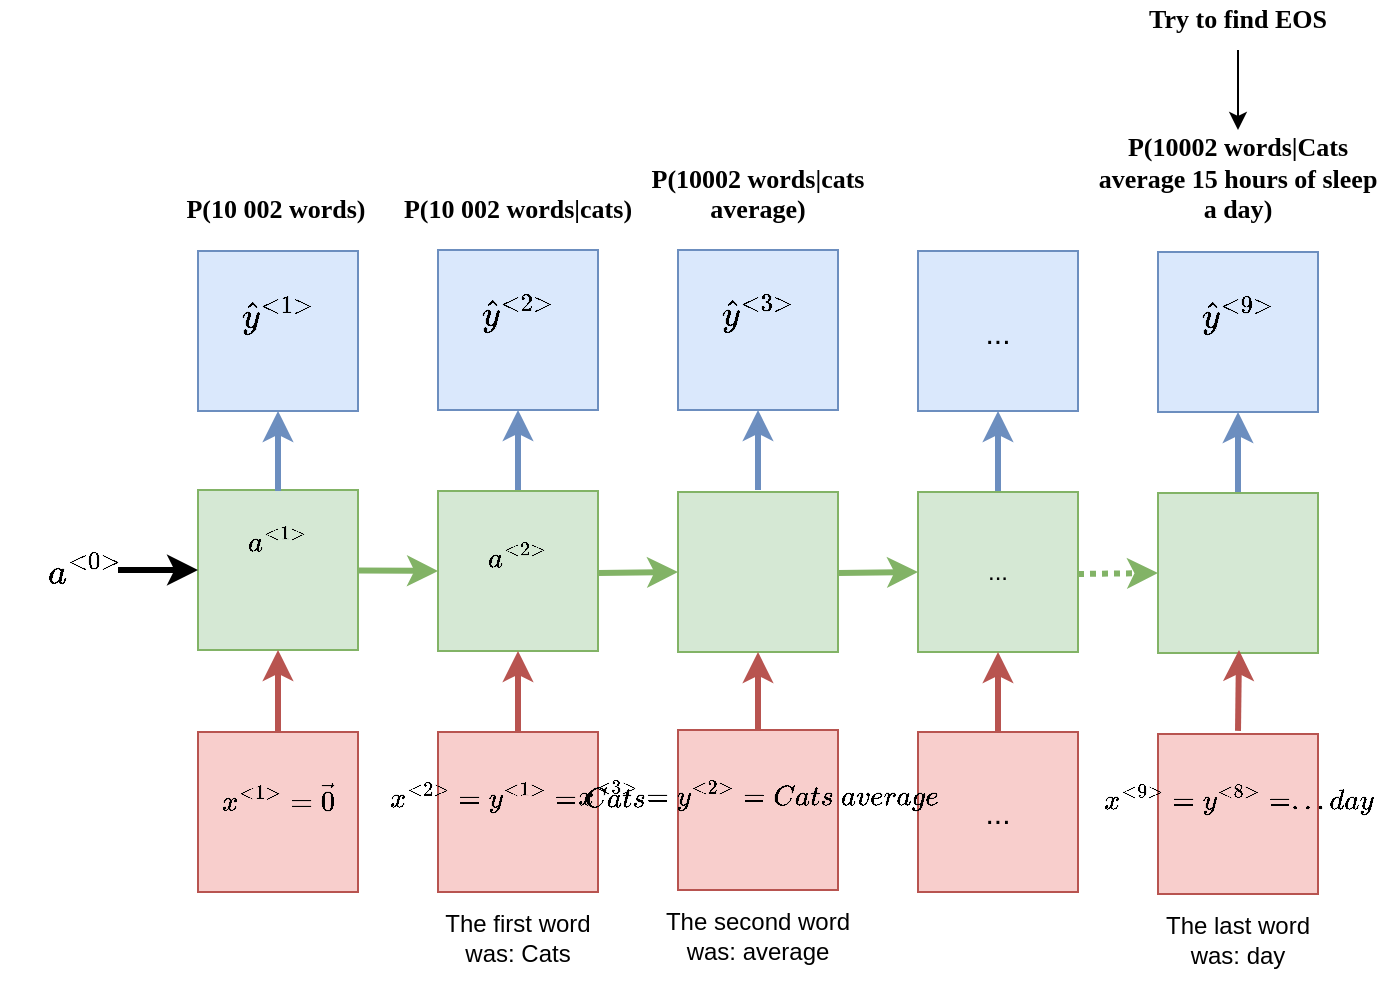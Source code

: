 <mxfile version="10.6.7" type="device"><diagram id="uEJap0_rysUkslLJKinu" name="Page-1"><mxGraphModel dx="1200" dy="581" grid="1" gridSize="10" guides="1" tooltips="1" connect="1" arrows="1" fold="1" page="1" pageScale="1" pageWidth="850" pageHeight="1100" math="1" shadow="0"><root><mxCell id="0"/><mxCell id="1" parent="0"/><mxCell id="kyBPE9TM0au6z0CTMoTb-31" value="&lt;span&gt;$$a^{&amp;lt;1&amp;gt;}$$&lt;br&gt;&lt;br&gt;&lt;/span&gt;" style="whiteSpace=wrap;html=1;aspect=fixed;fillColor=#d5e8d4;strokeColor=#82b366;" parent="1" vertex="1"><mxGeometry x="120" y="280" width="80" height="80" as="geometry"/></mxCell><mxCell id="kyBPE9TM0au6z0CTMoTb-33" value="" style="endArrow=classic;html=1;entryX=0.5;entryY=1;entryDx=0;entryDy=0;exitX=0.5;exitY=0;exitDx=0;exitDy=0;fillColor=#f8cecc;strokeColor=#b85450;strokeWidth=3;" parent="1" target="kyBPE9TM0au6z0CTMoTb-31" edge="1"><mxGeometry width="50" height="50" relative="1" as="geometry"><mxPoint x="160" y="401" as="sourcePoint"/><mxPoint x="210" y="390" as="targetPoint"/></mxGeometry></mxCell><mxCell id="kyBPE9TM0au6z0CTMoTb-40" value="&lt;span&gt;$$a^{&amp;lt;0&amp;gt;}$$&lt;/span&gt;" style="text;html=1;strokeColor=none;fillColor=none;align=center;verticalAlign=middle;whiteSpace=wrap;rounded=0;fontSize=15;" parent="1" vertex="1"><mxGeometry x="44" y="310" width="40" height="20" as="geometry"/></mxCell><mxCell id="kyBPE9TM0au6z0CTMoTb-41" value="" style="endArrow=classic;html=1;fillColor=#f8cecc;strokeColor=#000000;strokeWidth=3;" parent="1" edge="1"><mxGeometry width="50" height="50" relative="1" as="geometry"><mxPoint x="80" y="320" as="sourcePoint"/><mxPoint x="120" y="320" as="targetPoint"/></mxGeometry></mxCell><mxCell id="kyBPE9TM0au6z0CTMoTb-45" value="&lt;span&gt;$$a^{&amp;lt;2&amp;gt;}$$&lt;/span&gt;&lt;br&gt;" style="whiteSpace=wrap;html=1;aspect=fixed;fillColor=#d5e8d4;strokeColor=#82b366;" parent="1" vertex="1"><mxGeometry x="240" y="280.5" width="80" height="80" as="geometry"/></mxCell><mxCell id="kyBPE9TM0au6z0CTMoTb-46" value="$$x^{&amp;lt;2&amp;gt;}=&amp;nbsp;&lt;br style=&quot;font-size: 12px;&quot;&gt;y^{&amp;lt;1&amp;gt;}\\=Cats&lt;br style=&quot;font-size: 12px;&quot;&gt;$$&lt;br style=&quot;font-size: 12px;&quot;&gt;" style="whiteSpace=wrap;html=1;aspect=fixed;fillColor=#f8cecc;strokeColor=#b85450;fontSize=12;align=center;labelPosition=center;verticalLabelPosition=middle;verticalAlign=middle;" parent="1" vertex="1"><mxGeometry x="240" y="401" width="80" height="80" as="geometry"/></mxCell><mxCell id="kyBPE9TM0au6z0CTMoTb-47" value="" style="endArrow=classic;html=1;entryX=0.5;entryY=1;entryDx=0;entryDy=0;exitX=0.5;exitY=0;exitDx=0;exitDy=0;fillColor=#f8cecc;strokeColor=#b85450;strokeWidth=3;" parent="1" source="kyBPE9TM0au6z0CTMoTb-46" target="kyBPE9TM0au6z0CTMoTb-45" edge="1"><mxGeometry width="50" height="50" relative="1" as="geometry"><mxPoint x="310" y="410.5" as="sourcePoint"/><mxPoint x="330" y="390.5" as="targetPoint"/></mxGeometry></mxCell><mxCell id="kyBPE9TM0au6z0CTMoTb-52" value="" style="endArrow=classic;html=1;fillColor=#d5e8d4;strokeColor=#82b366;strokeWidth=3;entryX=0;entryY=0.5;entryDx=0;entryDy=0;" parent="1" source="kyBPE9TM0au6z0CTMoTb-31" target="kyBPE9TM0au6z0CTMoTb-45" edge="1"><mxGeometry width="50" height="50" relative="1" as="geometry"><mxPoint x="80" y="330" as="sourcePoint"/><mxPoint x="130" y="330" as="targetPoint"/></mxGeometry></mxCell><mxCell id="wF3weVL_N8nhe-YIxZti-1" value="" style="endArrow=classic;html=1;fillColor=#d5e8d4;strokeColor=#82b366;strokeWidth=3;exitX=1;exitY=0.5;exitDx=0;exitDy=0;entryX=0;entryY=0.5;entryDx=0;entryDy=0;" parent="1" target="wF3weVL_N8nhe-YIxZti-3" edge="1"><mxGeometry width="50" height="50" relative="1" as="geometry"><mxPoint x="320" y="321.5" as="sourcePoint"/><mxPoint x="399.929" y="320.429" as="targetPoint"/></mxGeometry></mxCell><mxCell id="wF3weVL_N8nhe-YIxZti-3" value="" style="whiteSpace=wrap;html=1;aspect=fixed;fillColor=#d5e8d4;strokeColor=#82b366;" parent="1" vertex="1"><mxGeometry x="360" y="281" width="80" height="80" as="geometry"/></mxCell><mxCell id="wF3weVL_N8nhe-YIxZti-5" value="" style="endArrow=classic;html=1;entryX=0.5;entryY=1;entryDx=0;entryDy=0;exitX=0.5;exitY=0;exitDx=0;exitDy=0;fillColor=#f8cecc;strokeColor=#b85450;strokeWidth=3;" parent="1" target="wF3weVL_N8nhe-YIxZti-3" edge="1"><mxGeometry width="50" height="50" relative="1" as="geometry"><mxPoint x="400" y="401" as="sourcePoint"/><mxPoint x="450" y="391" as="targetPoint"/></mxGeometry></mxCell><mxCell id="wF3weVL_N8nhe-YIxZti-27" value="" style="endArrow=classic;html=1;fillColor=#d5e8d4;strokeColor=#82b366;strokeWidth=3;exitX=1;exitY=0.5;exitDx=0;exitDy=0;entryX=0;entryY=0.5;entryDx=0;entryDy=0;" parent="1" target="wF3weVL_N8nhe-YIxZti-29" edge="1"><mxGeometry width="50" height="50" relative="1" as="geometry"><mxPoint x="440" y="321.5" as="sourcePoint"/><mxPoint x="519.929" y="320.429" as="targetPoint"/></mxGeometry></mxCell><mxCell id="wF3weVL_N8nhe-YIxZti-28" value="&lt;span style=&quot;font-size: 15px&quot;&gt;$$\hat{y}^{&amp;lt;1&amp;gt;}$$&lt;/span&gt;&lt;br style=&quot;font-size: 15px&quot;&gt;" style="whiteSpace=wrap;aspect=fixed;fillColor=#dae8fc;strokeColor=#6c8ebf;html=1;fontSize=15;fontStyle=0" parent="1" vertex="1"><mxGeometry x="120" y="160.5" width="80" height="80" as="geometry"/></mxCell><mxCell id="wF3weVL_N8nhe-YIxZti-29" value="..." style="whiteSpace=wrap;html=1;aspect=fixed;fillColor=#d5e8d4;strokeColor=#82b366;" parent="1" vertex="1"><mxGeometry x="480" y="281" width="80" height="80" as="geometry"/></mxCell><mxCell id="wF3weVL_N8nhe-YIxZti-32" value="" style="endArrow=classic;html=1;entryX=0.5;entryY=1;entryDx=0;entryDy=0;fillColor=#dae8fc;strokeColor=#6c8ebf;strokeWidth=3;" parent="1" target="wF3weVL_N8nhe-YIxZti-28" edge="1"><mxGeometry width="50" height="50" relative="1" as="geometry"><mxPoint x="160" y="280.5" as="sourcePoint"/><mxPoint x="159.333" y="200.167" as="targetPoint"/></mxGeometry></mxCell><mxCell id="wF3weVL_N8nhe-YIxZti-36" value="" style="endArrow=classic;html=1;fillColor=#d5e8d4;strokeColor=#82b366;strokeWidth=3;exitX=1;exitY=0.5;exitDx=0;exitDy=0;entryX=0;entryY=0.5;entryDx=0;entryDy=0;dashed=1;dashPattern=1 1;" parent="1" target="wF3weVL_N8nhe-YIxZti-38" edge="1"><mxGeometry width="50" height="50" relative="1" as="geometry"><mxPoint x="560" y="322" as="sourcePoint"/><mxPoint x="639.929" y="320.929" as="targetPoint"/></mxGeometry></mxCell><mxCell id="wF3weVL_N8nhe-YIxZti-37" value="&lt;span style=&quot;font-size: 15px&quot;&gt;$$\hat{y}^{&amp;lt;9&amp;gt;}$$&lt;/span&gt;&lt;br style=&quot;font-size: 15px&quot;&gt;" style="whiteSpace=wrap;aspect=fixed;fillColor=#dae8fc;strokeColor=#6c8ebf;html=1;fontSize=15;fontStyle=0" parent="1" vertex="1"><mxGeometry x="600" y="161" width="80" height="80" as="geometry"/></mxCell><mxCell id="wF3weVL_N8nhe-YIxZti-38" value="" style="whiteSpace=wrap;html=1;aspect=fixed;fillColor=#d5e8d4;strokeColor=#82b366;" parent="1" vertex="1"><mxGeometry x="600" y="281.5" width="80" height="80" as="geometry"/></mxCell><mxCell id="wF3weVL_N8nhe-YIxZti-41" value="" style="endArrow=classic;html=1;entryX=0.5;entryY=1;entryDx=0;entryDy=0;fillColor=#dae8fc;strokeColor=#6c8ebf;strokeWidth=3;" parent="1" target="wF3weVL_N8nhe-YIxZti-37" edge="1"><mxGeometry width="50" height="50" relative="1" as="geometry"><mxPoint x="640" y="281" as="sourcePoint"/><mxPoint x="639.333" y="200.667" as="targetPoint"/></mxGeometry></mxCell><mxCell id="Oqim0awFsJVHVho8yKV2-2" value="&lt;span style=&quot;font-size: 12px;&quot;&gt;$$x^{&amp;lt;1&amp;gt;}=\vec{0}$$&lt;/span&gt;&lt;br style=&quot;font-size: 12px;&quot;&gt;" style="whiteSpace=wrap;html=1;aspect=fixed;fillColor=#f8cecc;strokeColor=#b85450;fontSize=12;" vertex="1" parent="1"><mxGeometry x="120" y="401" width="80" height="80" as="geometry"/></mxCell><mxCell id="Oqim0awFsJVHVho8yKV2-9" value="&lt;div style=&quot;font-size: 13px&quot;&gt;&lt;div style=&quot;font-size: 13px&quot;&gt;&lt;span&gt;P(10 002 words)&lt;/span&gt;&lt;br&gt;&lt;/div&gt;&lt;/div&gt;" style="text;html=1;strokeColor=none;fillColor=none;align=center;verticalAlign=bottom;whiteSpace=wrap;rounded=0;fontFamily=Lucida Console;fontSize=13;fontStyle=1" vertex="1" parent="1"><mxGeometry x="84" y="49" width="150" height="101" as="geometry"/></mxCell><mxCell id="Oqim0awFsJVHVho8yKV2-12" value="&lt;span style=&quot;font-size: 15px&quot;&gt;$$\hat{y}^{&amp;lt;2&amp;gt;}$$&lt;/span&gt;&lt;br style=&quot;font-size: 15px&quot;&gt;" style="whiteSpace=wrap;aspect=fixed;fillColor=#dae8fc;strokeColor=#6c8ebf;html=1;fontSize=15;fontStyle=0" vertex="1" parent="1"><mxGeometry x="240" y="160" width="80" height="80" as="geometry"/></mxCell><mxCell id="Oqim0awFsJVHVho8yKV2-13" value="" style="endArrow=classic;html=1;entryX=0.5;entryY=1;entryDx=0;entryDy=0;fillColor=#dae8fc;strokeColor=#6c8ebf;strokeWidth=3;" edge="1" parent="1" target="Oqim0awFsJVHVho8yKV2-12"><mxGeometry width="50" height="50" relative="1" as="geometry"><mxPoint x="280" y="280" as="sourcePoint"/><mxPoint x="279.333" y="199.667" as="targetPoint"/></mxGeometry></mxCell><mxCell id="Oqim0awFsJVHVho8yKV2-14" value="&lt;span style=&quot;font-size: 15px&quot;&gt;$$\hat{y}^{&amp;lt;3&amp;gt;}$$&lt;/span&gt;&lt;br style=&quot;font-size: 15px&quot;&gt;" style="whiteSpace=wrap;aspect=fixed;fillColor=#dae8fc;strokeColor=#6c8ebf;html=1;fontSize=15;fontStyle=0" vertex="1" parent="1"><mxGeometry x="360" y="160" width="80" height="80" as="geometry"/></mxCell><mxCell id="Oqim0awFsJVHVho8yKV2-15" value="" style="endArrow=classic;html=1;entryX=0.5;entryY=1;entryDx=0;entryDy=0;fillColor=#dae8fc;strokeColor=#6c8ebf;strokeWidth=3;" edge="1" parent="1" target="Oqim0awFsJVHVho8yKV2-14"><mxGeometry width="50" height="50" relative="1" as="geometry"><mxPoint x="400" y="280" as="sourcePoint"/><mxPoint x="399.333" y="199.667" as="targetPoint"/></mxGeometry></mxCell><mxCell id="Oqim0awFsJVHVho8yKV2-16" value="&lt;span style=&quot;font-size: 15px&quot;&gt;...&lt;/span&gt;&lt;br style=&quot;font-size: 15px&quot;&gt;" style="whiteSpace=wrap;aspect=fixed;fillColor=#dae8fc;strokeColor=#6c8ebf;html=1;fontSize=15;fontStyle=0" vertex="1" parent="1"><mxGeometry x="480" y="160.5" width="80" height="80" as="geometry"/></mxCell><mxCell id="Oqim0awFsJVHVho8yKV2-17" value="" style="endArrow=classic;html=1;entryX=0.5;entryY=1;entryDx=0;entryDy=0;fillColor=#dae8fc;strokeColor=#6c8ebf;strokeWidth=3;" edge="1" parent="1" target="Oqim0awFsJVHVho8yKV2-16"><mxGeometry width="50" height="50" relative="1" as="geometry"><mxPoint x="520" y="280.5" as="sourcePoint"/><mxPoint x="519.333" y="200.167" as="targetPoint"/></mxGeometry></mxCell><mxCell id="Oqim0awFsJVHVho8yKV2-18" value="...&lt;br&gt;" style="whiteSpace=wrap;html=1;aspect=fixed;fillColor=#f8cecc;strokeColor=#b85450;fontSize=15;" vertex="1" parent="1"><mxGeometry x="480" y="401" width="80" height="80" as="geometry"/></mxCell><mxCell id="Oqim0awFsJVHVho8yKV2-19" value="" style="endArrow=classic;html=1;entryX=0.5;entryY=1;entryDx=0;entryDy=0;exitX=0.5;exitY=0;exitDx=0;exitDy=0;fillColor=#f8cecc;strokeColor=#b85450;strokeWidth=3;" edge="1" parent="1" source="Oqim0awFsJVHVho8yKV2-18"><mxGeometry width="50" height="50" relative="1" as="geometry"><mxPoint x="550" y="411" as="sourcePoint"/><mxPoint x="520" y="361" as="targetPoint"/></mxGeometry></mxCell><mxCell id="Oqim0awFsJVHVho8yKV2-22" value="" style="endArrow=classic;html=1;entryX=0.5;entryY=1;entryDx=0;entryDy=0;exitX=0.5;exitY=0;exitDx=0;exitDy=0;fillColor=#f8cecc;strokeColor=#b85450;strokeWidth=3;" edge="1" parent="1"><mxGeometry width="50" height="50" relative="1" as="geometry"><mxPoint x="640.0" y="400.429" as="sourcePoint"/><mxPoint x="640.5" y="360" as="targetPoint"/></mxGeometry></mxCell><mxCell id="Oqim0awFsJVHVho8yKV2-24" value="&lt;div style=&quot;font-size: 13px;&quot;&gt;&lt;div style=&quot;font-size: 13px;&quot;&gt;P(10 002 words|cats)&lt;/div&gt;&lt;/div&gt;" style="text;html=1;strokeColor=none;fillColor=none;align=center;verticalAlign=bottom;whiteSpace=wrap;rounded=0;fontFamily=Lucida Console;fontSize=13;fontStyle=1" vertex="1" parent="1"><mxGeometry x="205" y="50" width="150" height="100" as="geometry"/></mxCell><mxCell id="Oqim0awFsJVHVho8yKV2-25" value="&lt;div style=&quot;font-size: 13px&quot;&gt;&lt;div style=&quot;font-size: 13px&quot;&gt;P(10002 words|&lt;span&gt;Cats average 15 hours of sleep a day&lt;/span&gt;&lt;span&gt;)&lt;/span&gt;&lt;br&gt;&lt;/div&gt;&lt;/div&gt;" style="text;html=1;strokeColor=none;fillColor=none;align=center;verticalAlign=bottom;rounded=0;fontFamily=Lucida Console;fontSize=13;fontStyle=1;whiteSpace=wrap;connectable=0;" vertex="1" parent="1"><mxGeometry x="565" y="50" width="150" height="100" as="geometry"/></mxCell><mxCell id="Oqim0awFsJVHVho8yKV2-26" value="&lt;div style=&quot;font-size: 13px&quot;&gt;&lt;div style=&quot;font-size: 13px&quot;&gt;P(10002 words|cats average)&lt;/div&gt;&lt;/div&gt;" style="text;html=1;strokeColor=none;fillColor=none;align=center;verticalAlign=bottom;whiteSpace=wrap;rounded=0;fontFamily=Lucida Console;fontSize=13;fontStyle=1" vertex="1" parent="1"><mxGeometry x="322.5" y="70" width="154" height="80" as="geometry"/></mxCell><mxCell id="Oqim0awFsJVHVho8yKV2-27" value="$$x^{&amp;lt;3&amp;gt;}=&amp;nbsp;&lt;br style=&quot;font-size: 12px;&quot;&gt;y^{&amp;lt;2&amp;gt;}\\=Cats\\ \ average&lt;br style=&quot;font-size: 12px;&quot;&gt;$$&lt;br style=&quot;font-size: 12px;&quot;&gt;" style="whiteSpace=wrap;html=1;aspect=fixed;fillColor=#f8cecc;strokeColor=#b85450;fontSize=12;align=center;labelPosition=center;verticalLabelPosition=middle;verticalAlign=middle;" vertex="1" parent="1"><mxGeometry x="360" y="400" width="80" height="80" as="geometry"/></mxCell><mxCell id="Oqim0awFsJVHVho8yKV2-28" value="$$x^{&amp;lt;9&amp;gt;}\\=&amp;nbsp;&lt;br style=&quot;font-size: 12px&quot;&gt;y^{&amp;lt;8&amp;gt;}\\=...day&lt;br style=&quot;font-size: 12px&quot;&gt;$$&lt;br style=&quot;font-size: 12px&quot;&gt;" style="whiteSpace=wrap;html=1;aspect=fixed;fillColor=#f8cecc;strokeColor=#b85450;fontSize=12;align=center;labelPosition=center;verticalLabelPosition=middle;verticalAlign=middle;" vertex="1" parent="1"><mxGeometry x="600" y="402" width="80" height="80" as="geometry"/></mxCell><mxCell id="Oqim0awFsJVHVho8yKV2-29" value="The last word was: day" style="text;html=1;strokeColor=none;fillColor=none;align=center;verticalAlign=middle;whiteSpace=wrap;rounded=0;" vertex="1" parent="1"><mxGeometry x="600" y="482" width="80" height="45" as="geometry"/></mxCell><mxCell id="Oqim0awFsJVHVho8yKV2-30" value="The second word was: average" style="text;html=1;strokeColor=none;fillColor=none;align=center;verticalAlign=middle;whiteSpace=wrap;rounded=0;" vertex="1" parent="1"><mxGeometry x="350" y="480" width="100" height="45" as="geometry"/></mxCell><mxCell id="Oqim0awFsJVHVho8yKV2-31" value="The first word was: Cats" style="text;html=1;strokeColor=none;fillColor=none;align=center;verticalAlign=middle;whiteSpace=wrap;rounded=0;" vertex="1" parent="1"><mxGeometry x="240" y="481" width="80" height="45" as="geometry"/></mxCell><mxCell id="Oqim0awFsJVHVho8yKV2-32" value="" style="endArrow=classic;html=1;fontFamily=Lucida Console;fontSize=13;" edge="1" parent="1"><mxGeometry width="50" height="50" relative="1" as="geometry"><mxPoint x="640" y="60" as="sourcePoint"/><mxPoint x="640" y="100" as="targetPoint"/></mxGeometry></mxCell><mxCell id="Oqim0awFsJVHVho8yKV2-33" value="&lt;div style=&quot;font-size: 13px&quot;&gt;&lt;div style=&quot;font-size: 13px&quot;&gt;Try to find EOS&lt;/div&gt;&lt;/div&gt;" style="text;html=1;strokeColor=none;fillColor=none;align=center;verticalAlign=bottom;whiteSpace=wrap;rounded=0;fontFamily=Lucida Console;fontSize=13;fontStyle=1" vertex="1" parent="1"><mxGeometry x="563" y="35" width="154" height="20" as="geometry"/></mxCell></root></mxGraphModel></diagram></mxfile>
